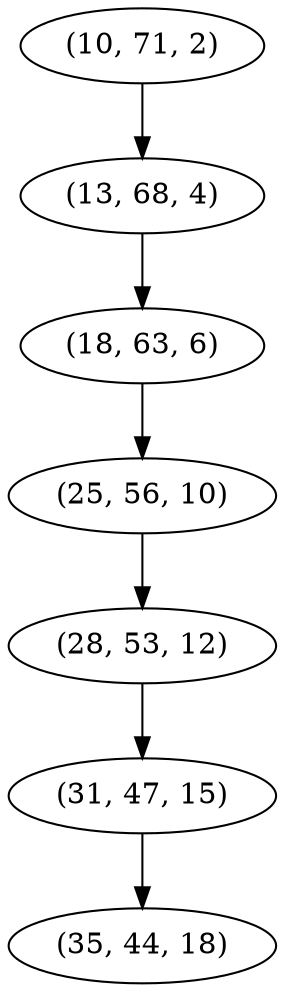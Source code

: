 digraph tree {
    "(10, 71, 2)";
    "(13, 68, 4)";
    "(18, 63, 6)";
    "(25, 56, 10)";
    "(28, 53, 12)";
    "(31, 47, 15)";
    "(35, 44, 18)";
    "(10, 71, 2)" -> "(13, 68, 4)";
    "(13, 68, 4)" -> "(18, 63, 6)";
    "(18, 63, 6)" -> "(25, 56, 10)";
    "(25, 56, 10)" -> "(28, 53, 12)";
    "(28, 53, 12)" -> "(31, 47, 15)";
    "(31, 47, 15)" -> "(35, 44, 18)";
}
